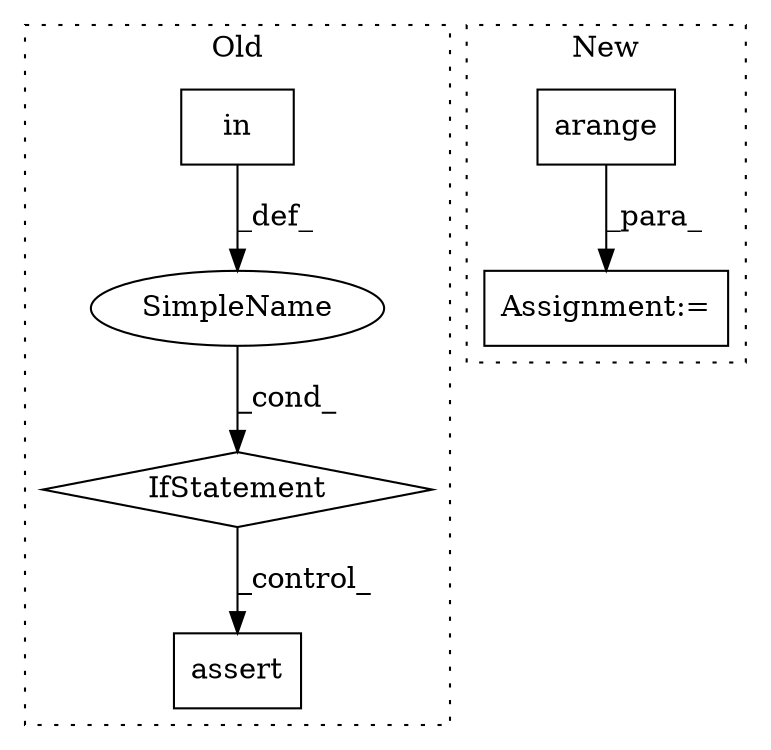 digraph G {
subgraph cluster0 {
1 [label="in" a="105" s="2062" l="45" shape="box"];
3 [label="assert" a="32" s="2370,2411" l="16,1" shape="box"];
4 [label="IfStatement" a="25" s="2053,2123" l="4,2" shape="diamond"];
5 [label="SimpleName" a="42" s="" l="" shape="ellipse"];
label = "Old";
style="dotted";
}
subgraph cluster1 {
2 [label="arange" a="32" s="1871,1888" l="7,1" shape="box"];
6 [label="Assignment:=" a="7" s="1864" l="1" shape="box"];
label = "New";
style="dotted";
}
1 -> 5 [label="_def_"];
2 -> 6 [label="_para_"];
4 -> 3 [label="_control_"];
5 -> 4 [label="_cond_"];
}